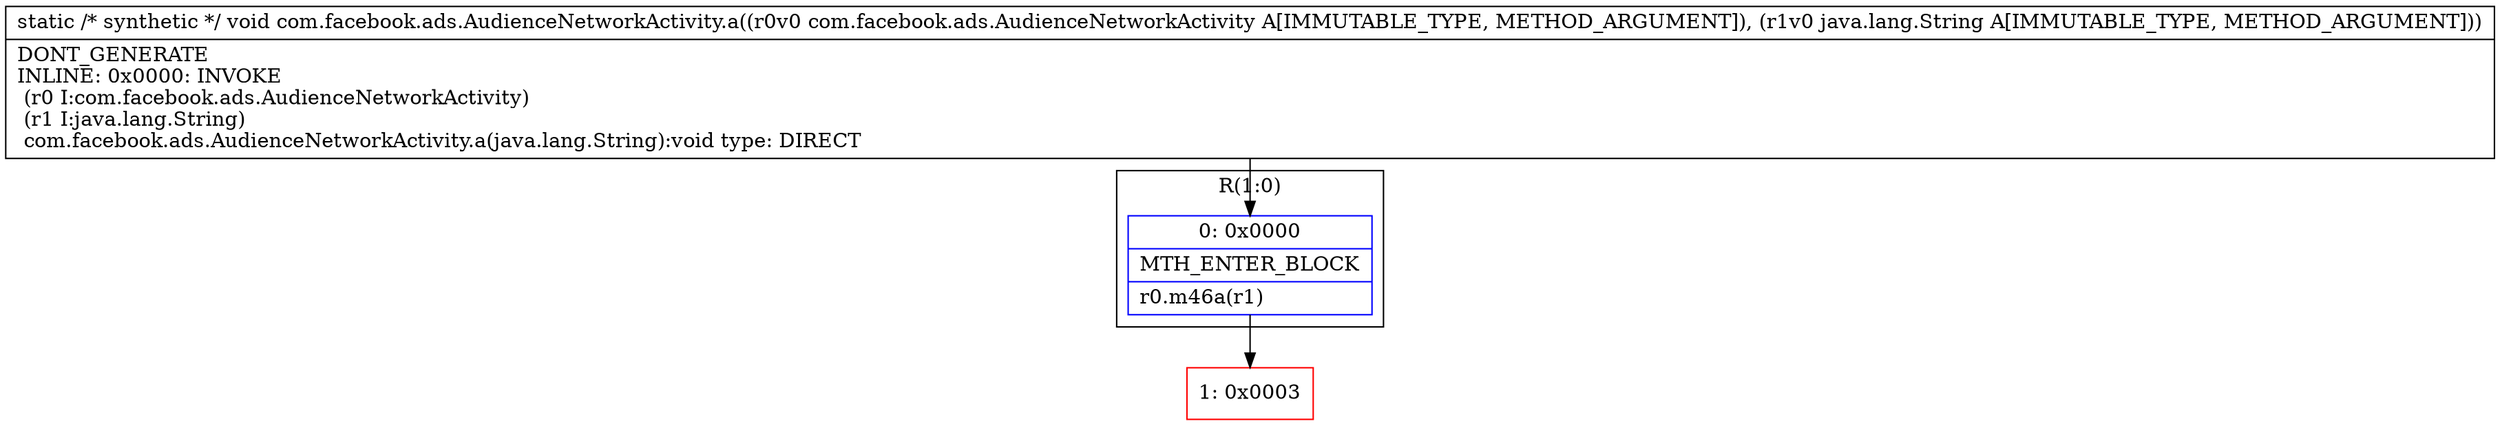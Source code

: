digraph "CFG forcom.facebook.ads.AudienceNetworkActivity.a(Lcom\/facebook\/ads\/AudienceNetworkActivity;Ljava\/lang\/String;)V" {
subgraph cluster_Region_1960910454 {
label = "R(1:0)";
node [shape=record,color=blue];
Node_0 [shape=record,label="{0\:\ 0x0000|MTH_ENTER_BLOCK\l|r0.m46a(r1)\l}"];
}
Node_1 [shape=record,color=red,label="{1\:\ 0x0003}"];
MethodNode[shape=record,label="{static \/* synthetic *\/ void com.facebook.ads.AudienceNetworkActivity.a((r0v0 com.facebook.ads.AudienceNetworkActivity A[IMMUTABLE_TYPE, METHOD_ARGUMENT]), (r1v0 java.lang.String A[IMMUTABLE_TYPE, METHOD_ARGUMENT]))  | DONT_GENERATE\lINLINE: 0x0000: INVOKE  \l  (r0 I:com.facebook.ads.AudienceNetworkActivity)\l  (r1 I:java.lang.String)\l com.facebook.ads.AudienceNetworkActivity.a(java.lang.String):void type: DIRECT\l}"];
MethodNode -> Node_0;
Node_0 -> Node_1;
}

